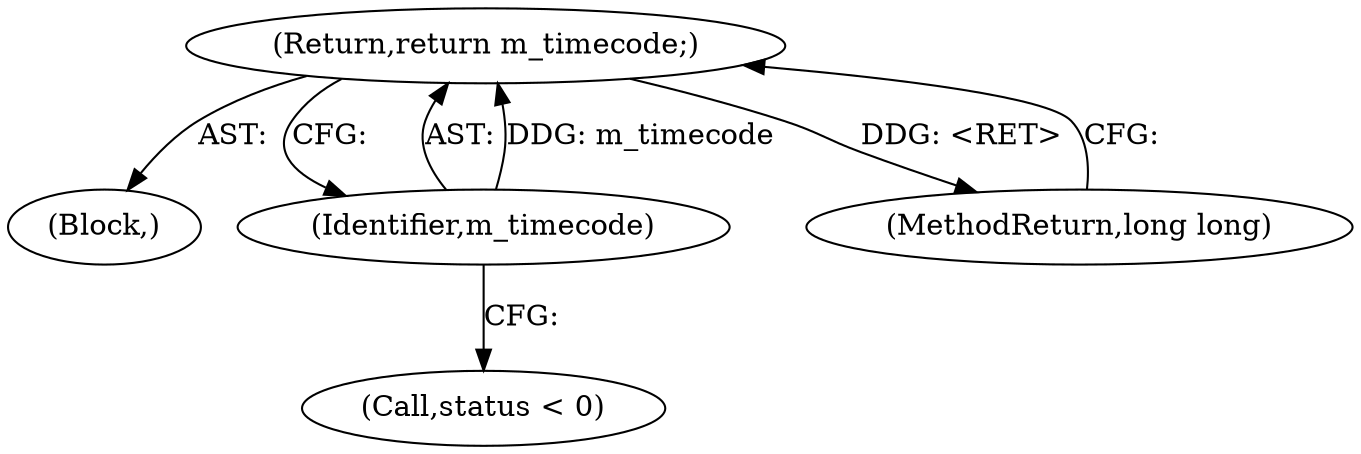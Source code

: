 digraph "1_Android_04839626ed859623901ebd3a5fd483982186b59d_127@del" {
"1000117" [label="(Return,return m_timecode;)"];
"1000118" [label="(Identifier,m_timecode)"];
"1000102" [label="(Block,)"];
"1000117" [label="(Return,return m_timecode;)"];
"1000118" [label="(Identifier,m_timecode)"];
"1000119" [label="(MethodReturn,long long)"];
"1000112" [label="(Call,status < 0)"];
"1000117" -> "1000102"  [label="AST: "];
"1000117" -> "1000118"  [label="CFG: "];
"1000118" -> "1000117"  [label="AST: "];
"1000119" -> "1000117"  [label="CFG: "];
"1000117" -> "1000119"  [label="DDG: <RET>"];
"1000118" -> "1000117"  [label="DDG: m_timecode"];
"1000118" -> "1000112"  [label="CFG: "];
}
